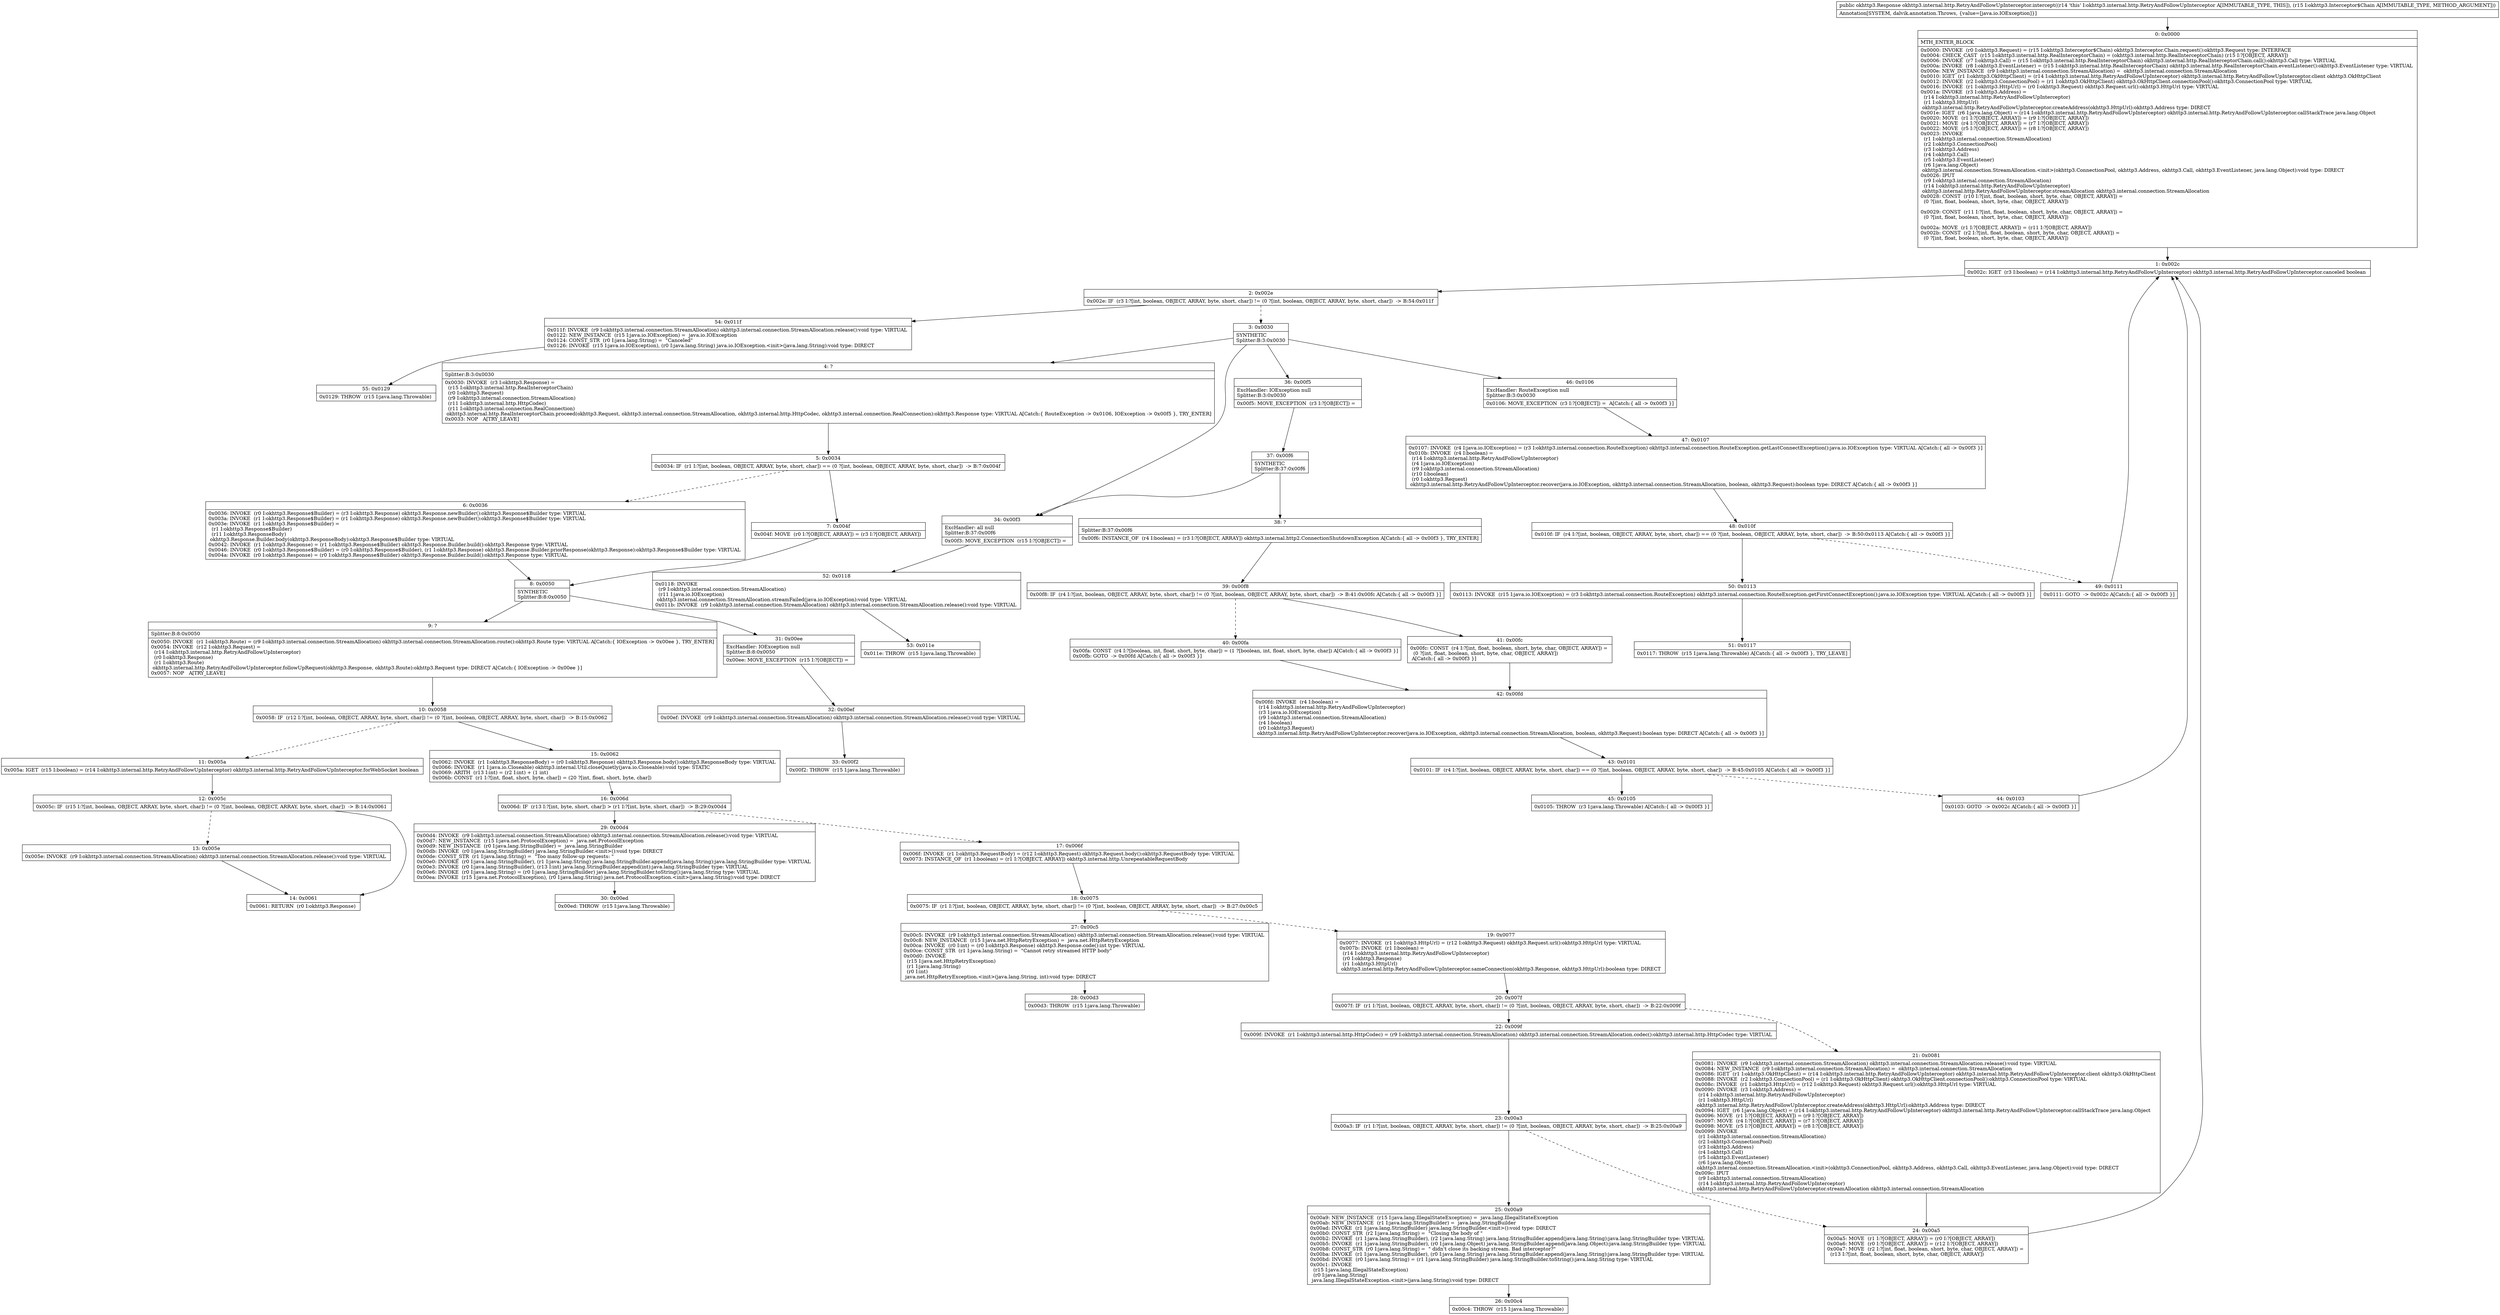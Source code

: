 digraph "CFG forokhttp3.internal.http.RetryAndFollowUpInterceptor.intercept(Lokhttp3\/Interceptor$Chain;)Lokhttp3\/Response;" {
Node_0 [shape=record,label="{0\:\ 0x0000|MTH_ENTER_BLOCK\l|0x0000: INVOKE  (r0 I:okhttp3.Request) = (r15 I:okhttp3.Interceptor$Chain) okhttp3.Interceptor.Chain.request():okhttp3.Request type: INTERFACE \l0x0004: CHECK_CAST  (r15 I:okhttp3.internal.http.RealInterceptorChain) = (okhttp3.internal.http.RealInterceptorChain) (r15 I:?[OBJECT, ARRAY]) \l0x0006: INVOKE  (r7 I:okhttp3.Call) = (r15 I:okhttp3.internal.http.RealInterceptorChain) okhttp3.internal.http.RealInterceptorChain.call():okhttp3.Call type: VIRTUAL \l0x000a: INVOKE  (r8 I:okhttp3.EventListener) = (r15 I:okhttp3.internal.http.RealInterceptorChain) okhttp3.internal.http.RealInterceptorChain.eventListener():okhttp3.EventListener type: VIRTUAL \l0x000e: NEW_INSTANCE  (r9 I:okhttp3.internal.connection.StreamAllocation) =  okhttp3.internal.connection.StreamAllocation \l0x0010: IGET  (r1 I:okhttp3.OkHttpClient) = (r14 I:okhttp3.internal.http.RetryAndFollowUpInterceptor) okhttp3.internal.http.RetryAndFollowUpInterceptor.client okhttp3.OkHttpClient \l0x0012: INVOKE  (r2 I:okhttp3.ConnectionPool) = (r1 I:okhttp3.OkHttpClient) okhttp3.OkHttpClient.connectionPool():okhttp3.ConnectionPool type: VIRTUAL \l0x0016: INVOKE  (r1 I:okhttp3.HttpUrl) = (r0 I:okhttp3.Request) okhttp3.Request.url():okhttp3.HttpUrl type: VIRTUAL \l0x001a: INVOKE  (r3 I:okhttp3.Address) = \l  (r14 I:okhttp3.internal.http.RetryAndFollowUpInterceptor)\l  (r1 I:okhttp3.HttpUrl)\l okhttp3.internal.http.RetryAndFollowUpInterceptor.createAddress(okhttp3.HttpUrl):okhttp3.Address type: DIRECT \l0x001e: IGET  (r6 I:java.lang.Object) = (r14 I:okhttp3.internal.http.RetryAndFollowUpInterceptor) okhttp3.internal.http.RetryAndFollowUpInterceptor.callStackTrace java.lang.Object \l0x0020: MOVE  (r1 I:?[OBJECT, ARRAY]) = (r9 I:?[OBJECT, ARRAY]) \l0x0021: MOVE  (r4 I:?[OBJECT, ARRAY]) = (r7 I:?[OBJECT, ARRAY]) \l0x0022: MOVE  (r5 I:?[OBJECT, ARRAY]) = (r8 I:?[OBJECT, ARRAY]) \l0x0023: INVOKE  \l  (r1 I:okhttp3.internal.connection.StreamAllocation)\l  (r2 I:okhttp3.ConnectionPool)\l  (r3 I:okhttp3.Address)\l  (r4 I:okhttp3.Call)\l  (r5 I:okhttp3.EventListener)\l  (r6 I:java.lang.Object)\l okhttp3.internal.connection.StreamAllocation.\<init\>(okhttp3.ConnectionPool, okhttp3.Address, okhttp3.Call, okhttp3.EventListener, java.lang.Object):void type: DIRECT \l0x0026: IPUT  \l  (r9 I:okhttp3.internal.connection.StreamAllocation)\l  (r14 I:okhttp3.internal.http.RetryAndFollowUpInterceptor)\l okhttp3.internal.http.RetryAndFollowUpInterceptor.streamAllocation okhttp3.internal.connection.StreamAllocation \l0x0028: CONST  (r10 I:?[int, float, boolean, short, byte, char, OBJECT, ARRAY]) = \l  (0 ?[int, float, boolean, short, byte, char, OBJECT, ARRAY])\l \l0x0029: CONST  (r11 I:?[int, float, boolean, short, byte, char, OBJECT, ARRAY]) = \l  (0 ?[int, float, boolean, short, byte, char, OBJECT, ARRAY])\l \l0x002a: MOVE  (r1 I:?[OBJECT, ARRAY]) = (r11 I:?[OBJECT, ARRAY]) \l0x002b: CONST  (r2 I:?[int, float, boolean, short, byte, char, OBJECT, ARRAY]) = \l  (0 ?[int, float, boolean, short, byte, char, OBJECT, ARRAY])\l \l}"];
Node_1 [shape=record,label="{1\:\ 0x002c|0x002c: IGET  (r3 I:boolean) = (r14 I:okhttp3.internal.http.RetryAndFollowUpInterceptor) okhttp3.internal.http.RetryAndFollowUpInterceptor.canceled boolean \l}"];
Node_2 [shape=record,label="{2\:\ 0x002e|0x002e: IF  (r3 I:?[int, boolean, OBJECT, ARRAY, byte, short, char]) != (0 ?[int, boolean, OBJECT, ARRAY, byte, short, char])  \-\> B:54:0x011f \l}"];
Node_3 [shape=record,label="{3\:\ 0x0030|SYNTHETIC\lSplitter:B:3:0x0030\l}"];
Node_4 [shape=record,label="{4\:\ ?|Splitter:B:3:0x0030\l|0x0030: INVOKE  (r3 I:okhttp3.Response) = \l  (r15 I:okhttp3.internal.http.RealInterceptorChain)\l  (r0 I:okhttp3.Request)\l  (r9 I:okhttp3.internal.connection.StreamAllocation)\l  (r11 I:okhttp3.internal.http.HttpCodec)\l  (r11 I:okhttp3.internal.connection.RealConnection)\l okhttp3.internal.http.RealInterceptorChain.proceed(okhttp3.Request, okhttp3.internal.connection.StreamAllocation, okhttp3.internal.http.HttpCodec, okhttp3.internal.connection.RealConnection):okhttp3.Response type: VIRTUAL A[Catch:\{ RouteException \-\> 0x0106, IOException \-\> 0x00f5 \}, TRY_ENTER]\l0x0033: NOP   A[TRY_LEAVE]\l}"];
Node_5 [shape=record,label="{5\:\ 0x0034|0x0034: IF  (r1 I:?[int, boolean, OBJECT, ARRAY, byte, short, char]) == (0 ?[int, boolean, OBJECT, ARRAY, byte, short, char])  \-\> B:7:0x004f \l}"];
Node_6 [shape=record,label="{6\:\ 0x0036|0x0036: INVOKE  (r0 I:okhttp3.Response$Builder) = (r3 I:okhttp3.Response) okhttp3.Response.newBuilder():okhttp3.Response$Builder type: VIRTUAL \l0x003a: INVOKE  (r1 I:okhttp3.Response$Builder) = (r1 I:okhttp3.Response) okhttp3.Response.newBuilder():okhttp3.Response$Builder type: VIRTUAL \l0x003e: INVOKE  (r1 I:okhttp3.Response$Builder) = \l  (r1 I:okhttp3.Response$Builder)\l  (r11 I:okhttp3.ResponseBody)\l okhttp3.Response.Builder.body(okhttp3.ResponseBody):okhttp3.Response$Builder type: VIRTUAL \l0x0042: INVOKE  (r1 I:okhttp3.Response) = (r1 I:okhttp3.Response$Builder) okhttp3.Response.Builder.build():okhttp3.Response type: VIRTUAL \l0x0046: INVOKE  (r0 I:okhttp3.Response$Builder) = (r0 I:okhttp3.Response$Builder), (r1 I:okhttp3.Response) okhttp3.Response.Builder.priorResponse(okhttp3.Response):okhttp3.Response$Builder type: VIRTUAL \l0x004a: INVOKE  (r0 I:okhttp3.Response) = (r0 I:okhttp3.Response$Builder) okhttp3.Response.Builder.build():okhttp3.Response type: VIRTUAL \l}"];
Node_7 [shape=record,label="{7\:\ 0x004f|0x004f: MOVE  (r0 I:?[OBJECT, ARRAY]) = (r3 I:?[OBJECT, ARRAY]) \l}"];
Node_8 [shape=record,label="{8\:\ 0x0050|SYNTHETIC\lSplitter:B:8:0x0050\l}"];
Node_9 [shape=record,label="{9\:\ ?|Splitter:B:8:0x0050\l|0x0050: INVOKE  (r1 I:okhttp3.Route) = (r9 I:okhttp3.internal.connection.StreamAllocation) okhttp3.internal.connection.StreamAllocation.route():okhttp3.Route type: VIRTUAL A[Catch:\{ IOException \-\> 0x00ee \}, TRY_ENTER]\l0x0054: INVOKE  (r12 I:okhttp3.Request) = \l  (r14 I:okhttp3.internal.http.RetryAndFollowUpInterceptor)\l  (r0 I:okhttp3.Response)\l  (r1 I:okhttp3.Route)\l okhttp3.internal.http.RetryAndFollowUpInterceptor.followUpRequest(okhttp3.Response, okhttp3.Route):okhttp3.Request type: DIRECT A[Catch:\{ IOException \-\> 0x00ee \}]\l0x0057: NOP   A[TRY_LEAVE]\l}"];
Node_10 [shape=record,label="{10\:\ 0x0058|0x0058: IF  (r12 I:?[int, boolean, OBJECT, ARRAY, byte, short, char]) != (0 ?[int, boolean, OBJECT, ARRAY, byte, short, char])  \-\> B:15:0x0062 \l}"];
Node_11 [shape=record,label="{11\:\ 0x005a|0x005a: IGET  (r15 I:boolean) = (r14 I:okhttp3.internal.http.RetryAndFollowUpInterceptor) okhttp3.internal.http.RetryAndFollowUpInterceptor.forWebSocket boolean \l}"];
Node_12 [shape=record,label="{12\:\ 0x005c|0x005c: IF  (r15 I:?[int, boolean, OBJECT, ARRAY, byte, short, char]) != (0 ?[int, boolean, OBJECT, ARRAY, byte, short, char])  \-\> B:14:0x0061 \l}"];
Node_13 [shape=record,label="{13\:\ 0x005e|0x005e: INVOKE  (r9 I:okhttp3.internal.connection.StreamAllocation) okhttp3.internal.connection.StreamAllocation.release():void type: VIRTUAL \l}"];
Node_14 [shape=record,label="{14\:\ 0x0061|0x0061: RETURN  (r0 I:okhttp3.Response) \l}"];
Node_15 [shape=record,label="{15\:\ 0x0062|0x0062: INVOKE  (r1 I:okhttp3.ResponseBody) = (r0 I:okhttp3.Response) okhttp3.Response.body():okhttp3.ResponseBody type: VIRTUAL \l0x0066: INVOKE  (r1 I:java.io.Closeable) okhttp3.internal.Util.closeQuietly(java.io.Closeable):void type: STATIC \l0x0069: ARITH  (r13 I:int) = (r2 I:int) + (1 int) \l0x006b: CONST  (r1 I:?[int, float, short, byte, char]) = (20 ?[int, float, short, byte, char]) \l}"];
Node_16 [shape=record,label="{16\:\ 0x006d|0x006d: IF  (r13 I:?[int, byte, short, char]) \> (r1 I:?[int, byte, short, char])  \-\> B:29:0x00d4 \l}"];
Node_17 [shape=record,label="{17\:\ 0x006f|0x006f: INVOKE  (r1 I:okhttp3.RequestBody) = (r12 I:okhttp3.Request) okhttp3.Request.body():okhttp3.RequestBody type: VIRTUAL \l0x0073: INSTANCE_OF  (r1 I:boolean) = (r1 I:?[OBJECT, ARRAY]) okhttp3.internal.http.UnrepeatableRequestBody \l}"];
Node_18 [shape=record,label="{18\:\ 0x0075|0x0075: IF  (r1 I:?[int, boolean, OBJECT, ARRAY, byte, short, char]) != (0 ?[int, boolean, OBJECT, ARRAY, byte, short, char])  \-\> B:27:0x00c5 \l}"];
Node_19 [shape=record,label="{19\:\ 0x0077|0x0077: INVOKE  (r1 I:okhttp3.HttpUrl) = (r12 I:okhttp3.Request) okhttp3.Request.url():okhttp3.HttpUrl type: VIRTUAL \l0x007b: INVOKE  (r1 I:boolean) = \l  (r14 I:okhttp3.internal.http.RetryAndFollowUpInterceptor)\l  (r0 I:okhttp3.Response)\l  (r1 I:okhttp3.HttpUrl)\l okhttp3.internal.http.RetryAndFollowUpInterceptor.sameConnection(okhttp3.Response, okhttp3.HttpUrl):boolean type: DIRECT \l}"];
Node_20 [shape=record,label="{20\:\ 0x007f|0x007f: IF  (r1 I:?[int, boolean, OBJECT, ARRAY, byte, short, char]) != (0 ?[int, boolean, OBJECT, ARRAY, byte, short, char])  \-\> B:22:0x009f \l}"];
Node_21 [shape=record,label="{21\:\ 0x0081|0x0081: INVOKE  (r9 I:okhttp3.internal.connection.StreamAllocation) okhttp3.internal.connection.StreamAllocation.release():void type: VIRTUAL \l0x0084: NEW_INSTANCE  (r9 I:okhttp3.internal.connection.StreamAllocation) =  okhttp3.internal.connection.StreamAllocation \l0x0086: IGET  (r1 I:okhttp3.OkHttpClient) = (r14 I:okhttp3.internal.http.RetryAndFollowUpInterceptor) okhttp3.internal.http.RetryAndFollowUpInterceptor.client okhttp3.OkHttpClient \l0x0088: INVOKE  (r2 I:okhttp3.ConnectionPool) = (r1 I:okhttp3.OkHttpClient) okhttp3.OkHttpClient.connectionPool():okhttp3.ConnectionPool type: VIRTUAL \l0x008c: INVOKE  (r1 I:okhttp3.HttpUrl) = (r12 I:okhttp3.Request) okhttp3.Request.url():okhttp3.HttpUrl type: VIRTUAL \l0x0090: INVOKE  (r3 I:okhttp3.Address) = \l  (r14 I:okhttp3.internal.http.RetryAndFollowUpInterceptor)\l  (r1 I:okhttp3.HttpUrl)\l okhttp3.internal.http.RetryAndFollowUpInterceptor.createAddress(okhttp3.HttpUrl):okhttp3.Address type: DIRECT \l0x0094: IGET  (r6 I:java.lang.Object) = (r14 I:okhttp3.internal.http.RetryAndFollowUpInterceptor) okhttp3.internal.http.RetryAndFollowUpInterceptor.callStackTrace java.lang.Object \l0x0096: MOVE  (r1 I:?[OBJECT, ARRAY]) = (r9 I:?[OBJECT, ARRAY]) \l0x0097: MOVE  (r4 I:?[OBJECT, ARRAY]) = (r7 I:?[OBJECT, ARRAY]) \l0x0098: MOVE  (r5 I:?[OBJECT, ARRAY]) = (r8 I:?[OBJECT, ARRAY]) \l0x0099: INVOKE  \l  (r1 I:okhttp3.internal.connection.StreamAllocation)\l  (r2 I:okhttp3.ConnectionPool)\l  (r3 I:okhttp3.Address)\l  (r4 I:okhttp3.Call)\l  (r5 I:okhttp3.EventListener)\l  (r6 I:java.lang.Object)\l okhttp3.internal.connection.StreamAllocation.\<init\>(okhttp3.ConnectionPool, okhttp3.Address, okhttp3.Call, okhttp3.EventListener, java.lang.Object):void type: DIRECT \l0x009c: IPUT  \l  (r9 I:okhttp3.internal.connection.StreamAllocation)\l  (r14 I:okhttp3.internal.http.RetryAndFollowUpInterceptor)\l okhttp3.internal.http.RetryAndFollowUpInterceptor.streamAllocation okhttp3.internal.connection.StreamAllocation \l}"];
Node_22 [shape=record,label="{22\:\ 0x009f|0x009f: INVOKE  (r1 I:okhttp3.internal.http.HttpCodec) = (r9 I:okhttp3.internal.connection.StreamAllocation) okhttp3.internal.connection.StreamAllocation.codec():okhttp3.internal.http.HttpCodec type: VIRTUAL \l}"];
Node_23 [shape=record,label="{23\:\ 0x00a3|0x00a3: IF  (r1 I:?[int, boolean, OBJECT, ARRAY, byte, short, char]) != (0 ?[int, boolean, OBJECT, ARRAY, byte, short, char])  \-\> B:25:0x00a9 \l}"];
Node_24 [shape=record,label="{24\:\ 0x00a5|0x00a5: MOVE  (r1 I:?[OBJECT, ARRAY]) = (r0 I:?[OBJECT, ARRAY]) \l0x00a6: MOVE  (r0 I:?[OBJECT, ARRAY]) = (r12 I:?[OBJECT, ARRAY]) \l0x00a7: MOVE  (r2 I:?[int, float, boolean, short, byte, char, OBJECT, ARRAY]) = \l  (r13 I:?[int, float, boolean, short, byte, char, OBJECT, ARRAY])\l \l}"];
Node_25 [shape=record,label="{25\:\ 0x00a9|0x00a9: NEW_INSTANCE  (r15 I:java.lang.IllegalStateException) =  java.lang.IllegalStateException \l0x00ab: NEW_INSTANCE  (r1 I:java.lang.StringBuilder) =  java.lang.StringBuilder \l0x00ad: INVOKE  (r1 I:java.lang.StringBuilder) java.lang.StringBuilder.\<init\>():void type: DIRECT \l0x00b0: CONST_STR  (r2 I:java.lang.String) =  \"Closing the body of \" \l0x00b2: INVOKE  (r1 I:java.lang.StringBuilder), (r2 I:java.lang.String) java.lang.StringBuilder.append(java.lang.String):java.lang.StringBuilder type: VIRTUAL \l0x00b5: INVOKE  (r1 I:java.lang.StringBuilder), (r0 I:java.lang.Object) java.lang.StringBuilder.append(java.lang.Object):java.lang.StringBuilder type: VIRTUAL \l0x00b8: CONST_STR  (r0 I:java.lang.String) =  \" didn't close its backing stream. Bad interceptor?\" \l0x00ba: INVOKE  (r1 I:java.lang.StringBuilder), (r0 I:java.lang.String) java.lang.StringBuilder.append(java.lang.String):java.lang.StringBuilder type: VIRTUAL \l0x00bd: INVOKE  (r0 I:java.lang.String) = (r1 I:java.lang.StringBuilder) java.lang.StringBuilder.toString():java.lang.String type: VIRTUAL \l0x00c1: INVOKE  \l  (r15 I:java.lang.IllegalStateException)\l  (r0 I:java.lang.String)\l java.lang.IllegalStateException.\<init\>(java.lang.String):void type: DIRECT \l}"];
Node_26 [shape=record,label="{26\:\ 0x00c4|0x00c4: THROW  (r15 I:java.lang.Throwable) \l}"];
Node_27 [shape=record,label="{27\:\ 0x00c5|0x00c5: INVOKE  (r9 I:okhttp3.internal.connection.StreamAllocation) okhttp3.internal.connection.StreamAllocation.release():void type: VIRTUAL \l0x00c8: NEW_INSTANCE  (r15 I:java.net.HttpRetryException) =  java.net.HttpRetryException \l0x00ca: INVOKE  (r0 I:int) = (r0 I:okhttp3.Response) okhttp3.Response.code():int type: VIRTUAL \l0x00ce: CONST_STR  (r1 I:java.lang.String) =  \"Cannot retry streamed HTTP body\" \l0x00d0: INVOKE  \l  (r15 I:java.net.HttpRetryException)\l  (r1 I:java.lang.String)\l  (r0 I:int)\l java.net.HttpRetryException.\<init\>(java.lang.String, int):void type: DIRECT \l}"];
Node_28 [shape=record,label="{28\:\ 0x00d3|0x00d3: THROW  (r15 I:java.lang.Throwable) \l}"];
Node_29 [shape=record,label="{29\:\ 0x00d4|0x00d4: INVOKE  (r9 I:okhttp3.internal.connection.StreamAllocation) okhttp3.internal.connection.StreamAllocation.release():void type: VIRTUAL \l0x00d7: NEW_INSTANCE  (r15 I:java.net.ProtocolException) =  java.net.ProtocolException \l0x00d9: NEW_INSTANCE  (r0 I:java.lang.StringBuilder) =  java.lang.StringBuilder \l0x00db: INVOKE  (r0 I:java.lang.StringBuilder) java.lang.StringBuilder.\<init\>():void type: DIRECT \l0x00de: CONST_STR  (r1 I:java.lang.String) =  \"Too many follow\-up requests: \" \l0x00e0: INVOKE  (r0 I:java.lang.StringBuilder), (r1 I:java.lang.String) java.lang.StringBuilder.append(java.lang.String):java.lang.StringBuilder type: VIRTUAL \l0x00e3: INVOKE  (r0 I:java.lang.StringBuilder), (r13 I:int) java.lang.StringBuilder.append(int):java.lang.StringBuilder type: VIRTUAL \l0x00e6: INVOKE  (r0 I:java.lang.String) = (r0 I:java.lang.StringBuilder) java.lang.StringBuilder.toString():java.lang.String type: VIRTUAL \l0x00ea: INVOKE  (r15 I:java.net.ProtocolException), (r0 I:java.lang.String) java.net.ProtocolException.\<init\>(java.lang.String):void type: DIRECT \l}"];
Node_30 [shape=record,label="{30\:\ 0x00ed|0x00ed: THROW  (r15 I:java.lang.Throwable) \l}"];
Node_31 [shape=record,label="{31\:\ 0x00ee|ExcHandler: IOException null\lSplitter:B:8:0x0050\l|0x00ee: MOVE_EXCEPTION  (r15 I:?[OBJECT]) =  \l}"];
Node_32 [shape=record,label="{32\:\ 0x00ef|0x00ef: INVOKE  (r9 I:okhttp3.internal.connection.StreamAllocation) okhttp3.internal.connection.StreamAllocation.release():void type: VIRTUAL \l}"];
Node_33 [shape=record,label="{33\:\ 0x00f2|0x00f2: THROW  (r15 I:java.lang.Throwable) \l}"];
Node_34 [shape=record,label="{34\:\ 0x00f3|ExcHandler: all null\lSplitter:B:37:0x00f6\l|0x00f3: MOVE_EXCEPTION  (r15 I:?[OBJECT]) =  \l}"];
Node_36 [shape=record,label="{36\:\ 0x00f5|ExcHandler: IOException null\lSplitter:B:3:0x0030\l|0x00f5: MOVE_EXCEPTION  (r3 I:?[OBJECT]) =  \l}"];
Node_37 [shape=record,label="{37\:\ 0x00f6|SYNTHETIC\lSplitter:B:37:0x00f6\l}"];
Node_38 [shape=record,label="{38\:\ ?|Splitter:B:37:0x00f6\l|0x00f6: INSTANCE_OF  (r4 I:boolean) = (r3 I:?[OBJECT, ARRAY]) okhttp3.internal.http2.ConnectionShutdownException A[Catch:\{ all \-\> 0x00f3 \}, TRY_ENTER]\l}"];
Node_39 [shape=record,label="{39\:\ 0x00f8|0x00f8: IF  (r4 I:?[int, boolean, OBJECT, ARRAY, byte, short, char]) != (0 ?[int, boolean, OBJECT, ARRAY, byte, short, char])  \-\> B:41:0x00fc A[Catch:\{ all \-\> 0x00f3 \}]\l}"];
Node_40 [shape=record,label="{40\:\ 0x00fa|0x00fa: CONST  (r4 I:?[boolean, int, float, short, byte, char]) = (1 ?[boolean, int, float, short, byte, char]) A[Catch:\{ all \-\> 0x00f3 \}]\l0x00fb: GOTO  \-\> 0x00fd A[Catch:\{ all \-\> 0x00f3 \}]\l}"];
Node_41 [shape=record,label="{41\:\ 0x00fc|0x00fc: CONST  (r4 I:?[int, float, boolean, short, byte, char, OBJECT, ARRAY]) = \l  (0 ?[int, float, boolean, short, byte, char, OBJECT, ARRAY])\l A[Catch:\{ all \-\> 0x00f3 \}]\l}"];
Node_42 [shape=record,label="{42\:\ 0x00fd|0x00fd: INVOKE  (r4 I:boolean) = \l  (r14 I:okhttp3.internal.http.RetryAndFollowUpInterceptor)\l  (r3 I:java.io.IOException)\l  (r9 I:okhttp3.internal.connection.StreamAllocation)\l  (r4 I:boolean)\l  (r0 I:okhttp3.Request)\l okhttp3.internal.http.RetryAndFollowUpInterceptor.recover(java.io.IOException, okhttp3.internal.connection.StreamAllocation, boolean, okhttp3.Request):boolean type: DIRECT A[Catch:\{ all \-\> 0x00f3 \}]\l}"];
Node_43 [shape=record,label="{43\:\ 0x0101|0x0101: IF  (r4 I:?[int, boolean, OBJECT, ARRAY, byte, short, char]) == (0 ?[int, boolean, OBJECT, ARRAY, byte, short, char])  \-\> B:45:0x0105 A[Catch:\{ all \-\> 0x00f3 \}]\l}"];
Node_44 [shape=record,label="{44\:\ 0x0103|0x0103: GOTO  \-\> 0x002c A[Catch:\{ all \-\> 0x00f3 \}]\l}"];
Node_45 [shape=record,label="{45\:\ 0x0105|0x0105: THROW  (r3 I:java.lang.Throwable) A[Catch:\{ all \-\> 0x00f3 \}]\l}"];
Node_46 [shape=record,label="{46\:\ 0x0106|ExcHandler: RouteException null\lSplitter:B:3:0x0030\l|0x0106: MOVE_EXCEPTION  (r3 I:?[OBJECT]) =  A[Catch:\{ all \-\> 0x00f3 \}]\l}"];
Node_47 [shape=record,label="{47\:\ 0x0107|0x0107: INVOKE  (r4 I:java.io.IOException) = (r3 I:okhttp3.internal.connection.RouteException) okhttp3.internal.connection.RouteException.getLastConnectException():java.io.IOException type: VIRTUAL A[Catch:\{ all \-\> 0x00f3 \}]\l0x010b: INVOKE  (r4 I:boolean) = \l  (r14 I:okhttp3.internal.http.RetryAndFollowUpInterceptor)\l  (r4 I:java.io.IOException)\l  (r9 I:okhttp3.internal.connection.StreamAllocation)\l  (r10 I:boolean)\l  (r0 I:okhttp3.Request)\l okhttp3.internal.http.RetryAndFollowUpInterceptor.recover(java.io.IOException, okhttp3.internal.connection.StreamAllocation, boolean, okhttp3.Request):boolean type: DIRECT A[Catch:\{ all \-\> 0x00f3 \}]\l}"];
Node_48 [shape=record,label="{48\:\ 0x010f|0x010f: IF  (r4 I:?[int, boolean, OBJECT, ARRAY, byte, short, char]) == (0 ?[int, boolean, OBJECT, ARRAY, byte, short, char])  \-\> B:50:0x0113 A[Catch:\{ all \-\> 0x00f3 \}]\l}"];
Node_49 [shape=record,label="{49\:\ 0x0111|0x0111: GOTO  \-\> 0x002c A[Catch:\{ all \-\> 0x00f3 \}]\l}"];
Node_50 [shape=record,label="{50\:\ 0x0113|0x0113: INVOKE  (r15 I:java.io.IOException) = (r3 I:okhttp3.internal.connection.RouteException) okhttp3.internal.connection.RouteException.getFirstConnectException():java.io.IOException type: VIRTUAL A[Catch:\{ all \-\> 0x00f3 \}]\l}"];
Node_51 [shape=record,label="{51\:\ 0x0117|0x0117: THROW  (r15 I:java.lang.Throwable) A[Catch:\{ all \-\> 0x00f3 \}, TRY_LEAVE]\l}"];
Node_52 [shape=record,label="{52\:\ 0x0118|0x0118: INVOKE  \l  (r9 I:okhttp3.internal.connection.StreamAllocation)\l  (r11 I:java.io.IOException)\l okhttp3.internal.connection.StreamAllocation.streamFailed(java.io.IOException):void type: VIRTUAL \l0x011b: INVOKE  (r9 I:okhttp3.internal.connection.StreamAllocation) okhttp3.internal.connection.StreamAllocation.release():void type: VIRTUAL \l}"];
Node_53 [shape=record,label="{53\:\ 0x011e|0x011e: THROW  (r15 I:java.lang.Throwable) \l}"];
Node_54 [shape=record,label="{54\:\ 0x011f|0x011f: INVOKE  (r9 I:okhttp3.internal.connection.StreamAllocation) okhttp3.internal.connection.StreamAllocation.release():void type: VIRTUAL \l0x0122: NEW_INSTANCE  (r15 I:java.io.IOException) =  java.io.IOException \l0x0124: CONST_STR  (r0 I:java.lang.String) =  \"Canceled\" \l0x0126: INVOKE  (r15 I:java.io.IOException), (r0 I:java.lang.String) java.io.IOException.\<init\>(java.lang.String):void type: DIRECT \l}"];
Node_55 [shape=record,label="{55\:\ 0x0129|0x0129: THROW  (r15 I:java.lang.Throwable) \l}"];
MethodNode[shape=record,label="{public okhttp3.Response okhttp3.internal.http.RetryAndFollowUpInterceptor.intercept((r14 'this' I:okhttp3.internal.http.RetryAndFollowUpInterceptor A[IMMUTABLE_TYPE, THIS]), (r15 I:okhttp3.Interceptor$Chain A[IMMUTABLE_TYPE, METHOD_ARGUMENT]))  | Annotation[SYSTEM, dalvik.annotation.Throws, \{value=[java.io.IOException]\}]\l}"];
MethodNode -> Node_0;
Node_0 -> Node_1;
Node_1 -> Node_2;
Node_2 -> Node_3[style=dashed];
Node_2 -> Node_54;
Node_3 -> Node_4;
Node_3 -> Node_46;
Node_3 -> Node_36;
Node_3 -> Node_34;
Node_4 -> Node_5;
Node_5 -> Node_6[style=dashed];
Node_5 -> Node_7;
Node_6 -> Node_8;
Node_7 -> Node_8;
Node_8 -> Node_9;
Node_8 -> Node_31;
Node_9 -> Node_10;
Node_10 -> Node_11[style=dashed];
Node_10 -> Node_15;
Node_11 -> Node_12;
Node_12 -> Node_13[style=dashed];
Node_12 -> Node_14;
Node_13 -> Node_14;
Node_15 -> Node_16;
Node_16 -> Node_17[style=dashed];
Node_16 -> Node_29;
Node_17 -> Node_18;
Node_18 -> Node_19[style=dashed];
Node_18 -> Node_27;
Node_19 -> Node_20;
Node_20 -> Node_21[style=dashed];
Node_20 -> Node_22;
Node_21 -> Node_24;
Node_22 -> Node_23;
Node_23 -> Node_24[style=dashed];
Node_23 -> Node_25;
Node_24 -> Node_1;
Node_25 -> Node_26;
Node_27 -> Node_28;
Node_29 -> Node_30;
Node_31 -> Node_32;
Node_32 -> Node_33;
Node_34 -> Node_52;
Node_36 -> Node_37;
Node_37 -> Node_38;
Node_37 -> Node_34;
Node_38 -> Node_39;
Node_39 -> Node_40[style=dashed];
Node_39 -> Node_41;
Node_40 -> Node_42;
Node_41 -> Node_42;
Node_42 -> Node_43;
Node_43 -> Node_44[style=dashed];
Node_43 -> Node_45;
Node_44 -> Node_1;
Node_46 -> Node_47;
Node_47 -> Node_48;
Node_48 -> Node_49[style=dashed];
Node_48 -> Node_50;
Node_49 -> Node_1;
Node_50 -> Node_51;
Node_52 -> Node_53;
Node_54 -> Node_55;
}


